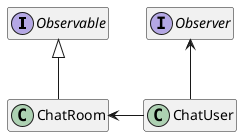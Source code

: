 @startuml

hide empty members

interface Observable
interface Observer
class ChatRoom
class ChatUser

ChatRoom <- ChatUser
Observer <-- ChatUser
Observable <|-- ChatRoom

@enduml
